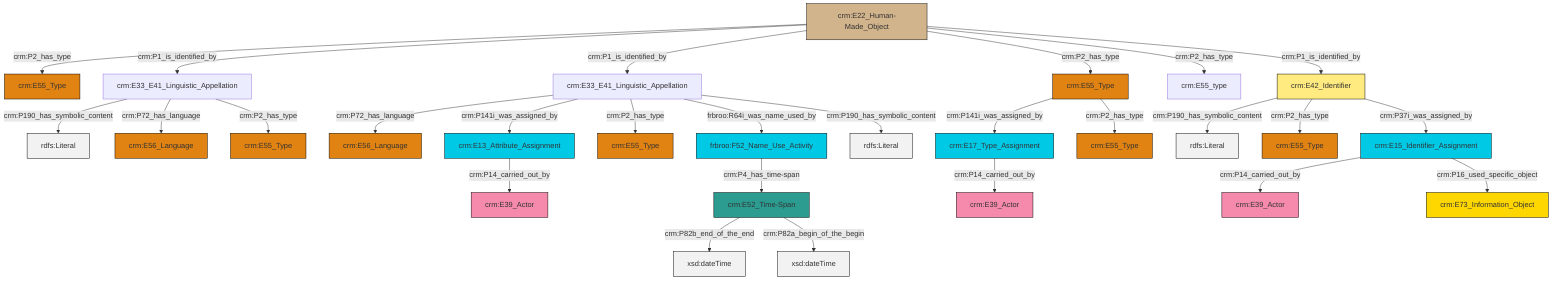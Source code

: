 graph TD
classDef Literal fill:#f2f2f2,stroke:#000000;
classDef CRM_Entity fill:#FFFFFF,stroke:#000000;
classDef Temporal_Entity fill:#00C9E6, stroke:#000000;
classDef Type fill:#E18312, stroke:#000000;
classDef Time-Span fill:#2C9C91, stroke:#000000;
classDef Appellation fill:#FFEB7F, stroke:#000000;
classDef Place fill:#008836, stroke:#000000;
classDef Persistent_Item fill:#B266B2, stroke:#000000;
classDef Conceptual_Object fill:#FFD700, stroke:#000000;
classDef Physical_Thing fill:#D2B48C, stroke:#000000;
classDef Actor fill:#f58aad, stroke:#000000;
classDef PC_Classes fill:#4ce600, stroke:#000000;
classDef Multi fill:#cccccc,stroke:#000000;

2["crm:E33_E41_Linguistic_Appellation"]:::Default -->|crm:P72_has_language| 3["crm:E56_Language"]:::Type
6["frbroo:F52_Name_Use_Activity"]:::Temporal_Entity -->|crm:P4_has_time-span| 7["crm:E52_Time-Span"]:::Time-Span
8["crm:E22_Human-Made_Object"]:::Physical_Thing -->|crm:P2_has_type| 10["crm:E55_Type"]:::Type
12["crm:E33_E41_Linguistic_Appellation"]:::Default -->|crm:P190_has_symbolic_content| 13[rdfs:Literal]:::Literal
8["crm:E22_Human-Made_Object"]:::Physical_Thing -->|crm:P1_is_identified_by| 12["crm:E33_E41_Linguistic_Appellation"]:::Default
19["crm:E42_Identifier"]:::Appellation -->|crm:P190_has_symbolic_content| 20[rdfs:Literal]:::Literal
22["crm:E55_Type"]:::Type -->|crm:P141i_was_assigned_by| 23["crm:E17_Type_Assignment"]:::Temporal_Entity
22["crm:E55_Type"]:::Type -->|crm:P2_has_type| 14["crm:E55_Type"]:::Type
2["crm:E33_E41_Linguistic_Appellation"]:::Default -->|crm:P141i_was_assigned_by| 26["crm:E13_Attribute_Assignment"]:::Temporal_Entity
26["crm:E13_Attribute_Assignment"]:::Temporal_Entity -->|crm:P14_carried_out_by| 27["crm:E39_Actor"]:::Actor
8["crm:E22_Human-Made_Object"]:::Physical_Thing -->|crm:P1_is_identified_by| 2["crm:E33_E41_Linguistic_Appellation"]:::Default
8["crm:E22_Human-Made_Object"]:::Physical_Thing -->|crm:P2_has_type| 22["crm:E55_Type"]:::Type
31["crm:E15_Identifier_Assignment"]:::Temporal_Entity -->|crm:P14_carried_out_by| 32["crm:E39_Actor"]:::Actor
19["crm:E42_Identifier"]:::Appellation -->|crm:P2_has_type| 33["crm:E55_Type"]:::Type
2["crm:E33_E41_Linguistic_Appellation"]:::Default -->|crm:P2_has_type| 34["crm:E55_Type"]:::Type
12["crm:E33_E41_Linguistic_Appellation"]:::Default -->|crm:P72_has_language| 35["crm:E56_Language"]:::Type
31["crm:E15_Identifier_Assignment"]:::Temporal_Entity -->|crm:P16_used_specific_object| 37["crm:E73_Information_Object"]:::Conceptual_Object
7["crm:E52_Time-Span"]:::Time-Span -->|crm:P82b_end_of_the_end| 38[xsd:dateTime]:::Literal
8["crm:E22_Human-Made_Object"]:::Physical_Thing -->|crm:P2_has_type| 17["crm:E55_type"]:::Default
12["crm:E33_E41_Linguistic_Appellation"]:::Default -->|crm:P2_has_type| 0["crm:E55_Type"]:::Type
19["crm:E42_Identifier"]:::Appellation -->|crm:P37i_was_assigned_by| 31["crm:E15_Identifier_Assignment"]:::Temporal_Entity
7["crm:E52_Time-Span"]:::Time-Span -->|crm:P82a_begin_of_the_begin| 46[xsd:dateTime]:::Literal
23["crm:E17_Type_Assignment"]:::Temporal_Entity -->|crm:P14_carried_out_by| 43["crm:E39_Actor"]:::Actor
2["crm:E33_E41_Linguistic_Appellation"]:::Default -->|frbroo:R64i_was_name_used_by| 6["frbroo:F52_Name_Use_Activity"]:::Temporal_Entity
2["crm:E33_E41_Linguistic_Appellation"]:::Default -->|crm:P190_has_symbolic_content| 49[rdfs:Literal]:::Literal
8["crm:E22_Human-Made_Object"]:::Physical_Thing -->|crm:P1_is_identified_by| 19["crm:E42_Identifier"]:::Appellation